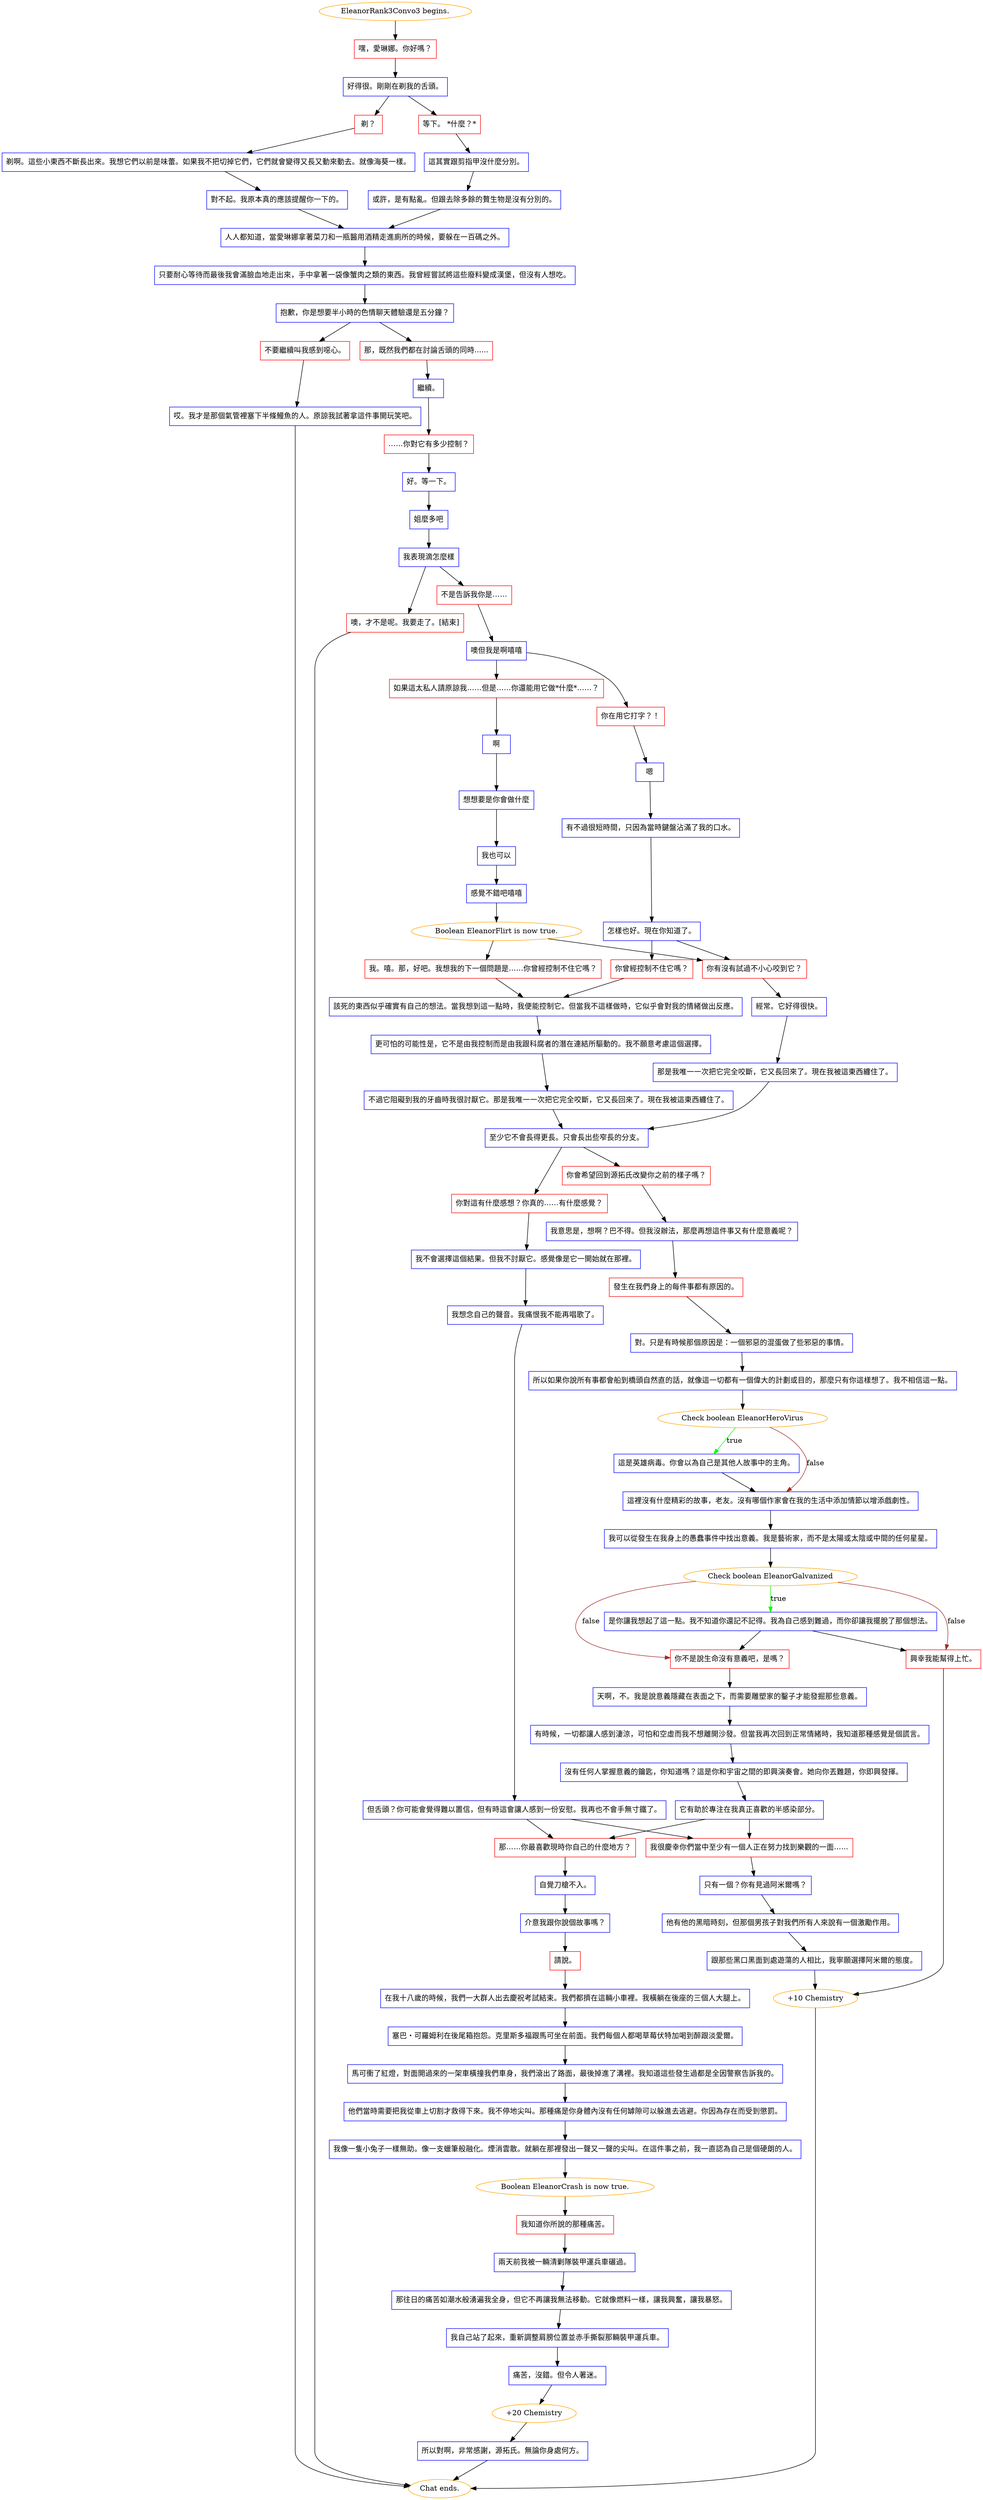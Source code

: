 digraph {
	"EleanorRank3Convo3 begins." [color=orange];
		"EleanorRank3Convo3 begins." -> j1735558236;
	j1735558236 [label="嘿，愛琳娜。你好嗎？",shape=box,color=red];
		j1735558236 -> j2082542433;
	j2082542433 [label="好得很。剛剛在剃我的舌頭。",shape=box,color=blue];
		j2082542433 -> j1049686189;
		j2082542433 -> j1768298791;
	j1049686189 [label="剃？",shape=box,color=red];
		j1049686189 -> j4094317842;
	j1768298791 [label="等下。 *什麼？*",shape=box,color=red];
		j1768298791 -> j3303306;
	j4094317842 [label="剃啊。這些小東西不斷長出來。我想它們以前是味蕾。如果我不把切掉它們，它們就會變得又長又動來動去。就像海葵一樣。",shape=box,color=blue];
		j4094317842 -> j2446034020;
	j3303306 [label="這其實跟剪指甲沒什麼分別。",shape=box,color=blue];
		j3303306 -> j1081236024;
	j2446034020 [label="對不起。我原本真的應該提醒你一下的。",shape=box,color=blue];
		j2446034020 -> j3439701414;
	j1081236024 [label="或許，是有點亂。但跟去除多餘的贅生物是沒有分別的。",shape=box,color=blue];
		j1081236024 -> j3439701414;
	j3439701414 [label="人人都知道，當愛琳娜拿著菜刀和一瓶醫用酒精走進廁所的時候，要躲在一百碼之外。",shape=box,color=blue];
		j3439701414 -> j2108837477;
	j2108837477 [label="只要耐心等待而最後我會滿臉血地走出來，手中拿著一袋像蟹肉之類的東西。我曾經嘗試將這些廢料變成漢堡，但沒有人想吃。",shape=box,color=blue];
		j2108837477 -> j121932994;
	j121932994 [label="抱歉，你是想要半小時的色情聊天體驗還是五分鐘？",shape=box,color=blue];
		j121932994 -> j4118474746;
		j121932994 -> j2169690526;
	j4118474746 [label="不要繼續叫我感到噁心。",shape=box,color=red];
		j4118474746 -> j4070541137;
	j2169690526 [label="那，既然我們都在討論舌頭的同時......",shape=box,color=red];
		j2169690526 -> j3804376345;
	j4070541137 [label="哎。我才是那個氣管裡塞下半條鰻魚的人。原諒我試著拿這件事開玩笑吧。",shape=box,color=blue];
		j4070541137 -> "Chat ends.";
	j3804376345 [label="繼續。",shape=box,color=blue];
		j3804376345 -> j3197752164;
	"Chat ends." [color=orange];
	j3197752164 [label="……你對它有多少控制？",shape=box,color=red];
		j3197752164 -> j2231883662;
	j2231883662 [label="好。等一下。",shape=box,color=blue];
		j2231883662 -> j1559708571;
	j1559708571 [label="姐麼多吧",shape=box,color=blue];
		j1559708571 -> j102654050;
	j102654050 [label="我表現滴怎麼樣",shape=box,color=blue];
		j102654050 -> j2601975323;
		j102654050 -> j1444997308;
	j2601975323 [label="不是告訴我你是……",shape=box,color=red];
		j2601975323 -> j3470004650;
	j1444997308 [label="噢，才不是呢。我要走了。[結束]",shape=box,color=red];
		j1444997308 -> "Chat ends.";
	j3470004650 [label="噢但我是啊嘻嘻",shape=box,color=blue];
		j3470004650 -> j200620114;
		j3470004650 -> j276009412;
	j200620114 [label="你在用它打字？！",shape=box,color=red];
		j200620114 -> j1485155529;
	j276009412 [label="如果這太私人請原諒我……但是……你還能用它做*什麼*……？",shape=box,color=red];
		j276009412 -> j1616534611;
	j1485155529 [label="嗯",shape=box,color=blue];
		j1485155529 -> j3236671732;
	j1616534611 [label="啊",shape=box,color=blue];
		j1616534611 -> j2485776659;
	j3236671732 [label="有不過很短時間，只因為當時鍵盤沾滿了我的口水。",shape=box,color=blue];
		j3236671732 -> j3737759511;
	j2485776659 [label="想想要是你會做什麼",shape=box,color=blue];
		j2485776659 -> j1632179619;
	j3737759511 [label="怎樣也好。現在你知道了。",shape=box,color=blue];
		j3737759511 -> j1918428479;
		j3737759511 -> j2201920668;
	j1632179619 [label="我也可以",shape=box,color=blue];
		j1632179619 -> j3702464693;
	j1918428479 [label="你曾經控制不住它嗎？",shape=box,color=red];
		j1918428479 -> j3730941214;
	j2201920668 [label="你有沒有試過不小心咬到它？",shape=box,color=red];
		j2201920668 -> j2533515493;
	j3702464693 [label="感覺不錯吧嘻嘻",shape=box,color=blue];
		j3702464693 -> j1548558611;
	j3730941214 [label="該死的東西似乎確實有自己的想法。當我想到這一點時，我便能控制它。但當我不這樣做時，它似乎會對我的情緒做出反應。",shape=box,color=blue];
		j3730941214 -> j832782714;
	j2533515493 [label="經常。它好得很快。",shape=box,color=blue];
		j2533515493 -> j1310696800;
	j1548558611 [label="Boolean EleanorFlirt is now true.",color=orange];
		j1548558611 -> j3018866518;
		j1548558611 -> j2201920668;
	j832782714 [label="更可怕的可能性是，它不是由我控制而是由我跟科腐者的潛在連結所驅動的。我不願意考慮這個選擇。",shape=box,color=blue];
		j832782714 -> j3854025086;
	j1310696800 [label="那是我唯一一次把它完全咬斷，它又長回來了。現在我被這東西纏住了。",shape=box,color=blue];
		j1310696800 -> j2652166176;
	j3018866518 [label="我。嘻。那，好吧。我想我的下一個問題是……你曾經控制不住它嗎？",shape=box,color=red];
		j3018866518 -> j3730941214;
	j3854025086 [label="不過它阻礙到我的牙齒時我很討厭它。那是我唯一一次把它完全咬斷，它又長回來了。現在我被這東西纏住了。",shape=box,color=blue];
		j3854025086 -> j2652166176;
	j2652166176 [label="至少它不會長得更長。只會長出些窄長的分支。",shape=box,color=blue];
		j2652166176 -> j2663977924;
		j2652166176 -> j2684330719;
	j2663977924 [label="你會希望回到源拓氏改變你之前的樣子嗎？",shape=box,color=red];
		j2663977924 -> j3115123525;
	j2684330719 [label="你對這有什麼感想？你真的……有什麼感覺？",shape=box,color=red];
		j2684330719 -> j861259566;
	j3115123525 [label="我意思是，想啊？巴不得。但我沒辦法，那麼再想這件事又有什麼意義呢？",shape=box,color=blue];
		j3115123525 -> j1892005752;
	j861259566 [label="我不會選擇這個結果。但我不討厭它。感覺像是它一開始就在那裡。",shape=box,color=blue];
		j861259566 -> j383797813;
	j1892005752 [label="發生在我們身上的每件事都有原因的。",shape=box,color=red];
		j1892005752 -> j2069501902;
	j383797813 [label="我想念自己的聲音。我痛恨我不能再唱歌了。",shape=box,color=blue];
		j383797813 -> j1355999620;
	j2069501902 [label="對。只是有時候那個原因是：一個邪惡的混蛋做了些邪惡的事情。",shape=box,color=blue];
		j2069501902 -> j2417248500;
	j1355999620 [label="但舌頭？你可能會覺得難以置信，但有時這會讓人感到一份安慰。我再也不會手無寸鐵了。",shape=box,color=blue];
		j1355999620 -> j1042040028;
		j1355999620 -> j2678779387;
	j2417248500 [label="所以如果你說所有事都會船到橋頭自然直的話，就像這一切都有一個偉大的計劃或目的，那麼只有你這樣想了。我不相信這一點。",shape=box,color=blue];
		j2417248500 -> j2507987141;
	j1042040028 [label="那……你最喜歡現時你自己的什麼地方？",shape=box,color=red];
		j1042040028 -> j3694539843;
	j2678779387 [label="我很慶幸你們當中至少有一個人正在努力找到樂觀的一面…...",shape=box,color=red];
		j2678779387 -> j4079640341;
	j2507987141 [label="Check boolean EleanorHeroVirus",color=orange];
		j2507987141 -> j4006384187 [label=true,color=green];
		j2507987141 -> j2457904742 [label=false,color=brown];
	j3694539843 [label="自覺刀槍不入。",shape=box,color=blue];
		j3694539843 -> j897157761;
	j4079640341 [label="只有一個？你有見過阿米爾嗎？",shape=box,color=blue];
		j4079640341 -> j1474481600;
	j4006384187 [label="這是英雄病毒。你會以為自己是其他人故事中的主角。",shape=box,color=blue];
		j4006384187 -> j2457904742;
	j2457904742 [label="這裡沒有什麼精彩的故事，老友。沒有哪個作家會在我的生活中添加情節以增添戲劇性。",shape=box,color=blue];
		j2457904742 -> j1233100719;
	j897157761 [label="介意我跟你說個故事嗎？",shape=box,color=blue];
		j897157761 -> j1091753584;
	j1474481600 [label="他有他的黑暗時刻，但那個男孩子對我們所有人來說有一個激勵作用。",shape=box,color=blue];
		j1474481600 -> j4150015366;
	j1233100719 [label="我可以從發生在我身上的愚蠢事件中找出意義。我是藝術家，而不是太陽或太陰或中間的任何星星。",shape=box,color=blue];
		j1233100719 -> j3106372514;
	j1091753584 [label="請說。",shape=box,color=red];
		j1091753584 -> j2619586654;
	j4150015366 [label="跟那些黑口黑面到處遊蕩的人相比，我寧願選擇阿米爾的態度。",shape=box,color=blue];
		j4150015366 -> j1933300832;
	j3106372514 [label="Check boolean EleanorGalvanized",color=orange];
		j3106372514 -> j384876528 [label=true,color=green];
		j3106372514 -> j538105380 [label=false,color=brown];
		j3106372514 -> j4186206839 [label=false,color=brown];
	j2619586654 [label="在我十八歲的時候，我們一大群人出去慶祝考試結束。我們都擠在這輛小車裡。我橫躺在後座的三個人大腿上。",shape=box,color=blue];
		j2619586654 -> j2670614057;
	j1933300832 [label="+10 Chemistry",color=orange];
		j1933300832 -> "Chat ends.";
	j384876528 [label="是你讓我想起了這一點。我不知道你還記不記得。我為自己感到難過，而你卻讓我擺脫了那個想法。",shape=box,color=blue];
		j384876528 -> j538105380;
		j384876528 -> j4186206839;
	j538105380 [label="興幸我能幫得上忙。",shape=box,color=red];
		j538105380 -> j1933300832;
	j4186206839 [label="你不是說生命沒有意義吧，是嗎？",shape=box,color=red];
		j4186206839 -> j772053448;
	j2670614057 [label="塞巴・可羅姆利在後尾箱抱怨。克里斯多福跟馬可坐在前面。我們每個人都喝草莓伏特加喝到醉跟淡愛爾。",shape=box,color=blue];
		j2670614057 -> j3152806699;
	j772053448 [label="天啊，不。我是說意義隱藏在表面之下，而需要雕塑家的鑿子才能發掘那些意義。",shape=box,color=blue];
		j772053448 -> j1893821482;
	j3152806699 [label="馬可衝了紅燈，對面開過來的一架車橫撞我們車身，我們滾出了路面，最後掉進了溝裡。我知道這些發生過都是全因警察告訴我的。",shape=box,color=blue];
		j3152806699 -> j1991438324;
	j1893821482 [label="有時候，一切都讓人感到淒涼，可怕和空虛而我不想離開沙發。但當我再次回到正常情緒時，我知道那種感覺是個謊言。",shape=box,color=blue];
		j1893821482 -> j2096749180;
	j1991438324 [label="他們當時需要把我從車上切割才救得下來。我不停地尖叫。那種痛是你身體內沒有任何罅隙可以躲進去逃避。你因為存在而受到懲罰。",shape=box,color=blue];
		j1991438324 -> j1441228002;
	j2096749180 [label="沒有任何人掌握意義的鑰匙，你知道嗎？這是你和宇宙之間的即興演奏會。她向你丟難題，你即興發揮。",shape=box,color=blue];
		j2096749180 -> j2906729180;
	j1441228002 [label="我像一隻小兔子一樣無助。像一支蠟筆般融化。煙消雲散。就躺在那裡發出一聲又一聲的尖叫。在這件事之前，我一直認為自己是個硬朗的人。",shape=box,color=blue];
		j1441228002 -> j2062043342;
	j2906729180 [label="它有助於專注在我真正喜歡的半感染部分。",shape=box,color=blue];
		j2906729180 -> j1042040028;
		j2906729180 -> j2678779387;
	j2062043342 [label="Boolean EleanorCrash is now true.",color=orange];
		j2062043342 -> j2427272225;
	j2427272225 [label="我知道你所說的那種痛苦。",shape=box,color=red];
		j2427272225 -> j88449394;
	j88449394 [label="兩天前我被一輛清剿隊裝甲運兵車碾過。",shape=box,color=blue];
		j88449394 -> j2173662709;
	j2173662709 [label="那往日的痛苦如潮水般湧遍我全身，但它不再讓我無法移動。它就像燃料一樣，讓我興奮，讓我暴怒。",shape=box,color=blue];
		j2173662709 -> j4106963260;
	j4106963260 [label="我自己站了起來，重新調整肩膀位置並赤手撕裂那輛裝甲運兵車。",shape=box,color=blue];
		j4106963260 -> j2792995028;
	j2792995028 [label="痛苦，沒錯。但令人著迷。",shape=box,color=blue];
		j2792995028 -> j3281044589;
	j3281044589 [label="+20 Chemistry",color=orange];
		j3281044589 -> j1575871050;
	j1575871050 [label="所以對啊，非常感謝，源拓氏。無論你身處何方。",shape=box,color=blue];
		j1575871050 -> "Chat ends.";
}
